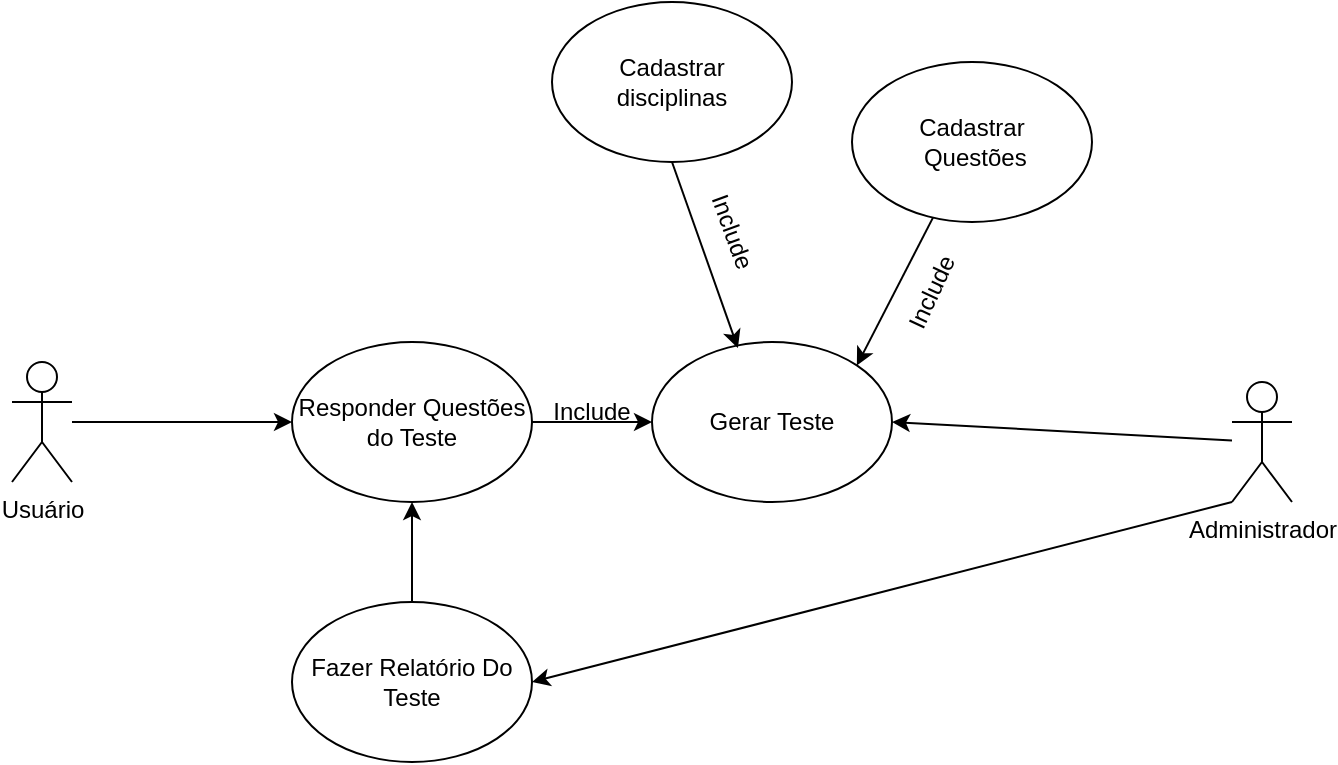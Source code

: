 <mxfile version="21.1.7" type="github">
  <diagram name="Página-1" id="ZUgWmiY-DHRghAnXG5Ju">
    <mxGraphModel dx="880" dy="1653" grid="1" gridSize="10" guides="1" tooltips="1" connect="1" arrows="1" fold="1" page="1" pageScale="1" pageWidth="827" pageHeight="1169" math="0" shadow="0">
      <root>
        <mxCell id="0" />
        <mxCell id="1" parent="0" />
        <mxCell id="Q9_l1EO83hs2iSmNuz1i-9" value="" style="edgeStyle=orthogonalEdgeStyle;rounded=0;orthogonalLoop=1;jettySize=auto;html=1;" edge="1" parent="1" source="Q9_l1EO83hs2iSmNuz1i-1" target="Q9_l1EO83hs2iSmNuz1i-7">
          <mxGeometry relative="1" as="geometry" />
        </mxCell>
        <mxCell id="Q9_l1EO83hs2iSmNuz1i-1" value="Usuário" style="shape=umlActor;verticalLabelPosition=bottom;verticalAlign=top;html=1;outlineConnect=0;" vertex="1" parent="1">
          <mxGeometry x="110" y="150" width="30" height="60" as="geometry" />
        </mxCell>
        <mxCell id="Q9_l1EO83hs2iSmNuz1i-2" value="Administrador" style="shape=umlActor;verticalLabelPosition=bottom;verticalAlign=top;html=1;outlineConnect=0;" vertex="1" parent="1">
          <mxGeometry x="720" y="160" width="30" height="60" as="geometry" />
        </mxCell>
        <mxCell id="Q9_l1EO83hs2iSmNuz1i-3" value="Cadastrar &lt;br&gt;disciplinas" style="ellipse;whiteSpace=wrap;html=1;" vertex="1" parent="1">
          <mxGeometry x="380" y="-30" width="120" height="80" as="geometry" />
        </mxCell>
        <mxCell id="Q9_l1EO83hs2iSmNuz1i-5" value="Gerar Teste" style="ellipse;whiteSpace=wrap;html=1;" vertex="1" parent="1">
          <mxGeometry x="430" y="140" width="120" height="80" as="geometry" />
        </mxCell>
        <mxCell id="Q9_l1EO83hs2iSmNuz1i-18" value="" style="edgeStyle=orthogonalEdgeStyle;rounded=0;orthogonalLoop=1;jettySize=auto;html=1;" edge="1" parent="1" source="Q9_l1EO83hs2iSmNuz1i-7" target="Q9_l1EO83hs2iSmNuz1i-5">
          <mxGeometry relative="1" as="geometry" />
        </mxCell>
        <mxCell id="Q9_l1EO83hs2iSmNuz1i-7" value="Responder Questões do Teste" style="ellipse;whiteSpace=wrap;html=1;" vertex="1" parent="1">
          <mxGeometry x="250" y="140" width="120" height="80" as="geometry" />
        </mxCell>
        <mxCell id="Q9_l1EO83hs2iSmNuz1i-14" value="" style="edgeStyle=orthogonalEdgeStyle;rounded=0;orthogonalLoop=1;jettySize=auto;html=1;" edge="1" parent="1" source="Q9_l1EO83hs2iSmNuz1i-13" target="Q9_l1EO83hs2iSmNuz1i-7">
          <mxGeometry relative="1" as="geometry" />
        </mxCell>
        <mxCell id="Q9_l1EO83hs2iSmNuz1i-13" value="Fazer Relatório Do Teste" style="ellipse;whiteSpace=wrap;html=1;" vertex="1" parent="1">
          <mxGeometry x="250" y="270" width="120" height="80" as="geometry" />
        </mxCell>
        <mxCell id="Q9_l1EO83hs2iSmNuz1i-15" value="Cadastrar&lt;br&gt;&amp;nbsp;Questões" style="ellipse;whiteSpace=wrap;html=1;" vertex="1" parent="1">
          <mxGeometry x="530" width="120" height="80" as="geometry" />
        </mxCell>
        <mxCell id="Q9_l1EO83hs2iSmNuz1i-16" value="" style="endArrow=classic;html=1;rounded=0;entryX=0.358;entryY=0.038;entryDx=0;entryDy=0;entryPerimeter=0;exitX=0.5;exitY=1;exitDx=0;exitDy=0;" edge="1" parent="1" source="Q9_l1EO83hs2iSmNuz1i-3" target="Q9_l1EO83hs2iSmNuz1i-5">
          <mxGeometry width="50" height="50" relative="1" as="geometry">
            <mxPoint x="400" y="160" as="sourcePoint" />
            <mxPoint x="450" y="110" as="targetPoint" />
          </mxGeometry>
        </mxCell>
        <mxCell id="Q9_l1EO83hs2iSmNuz1i-17" value="" style="endArrow=classic;html=1;rounded=0;entryX=1;entryY=0;entryDx=0;entryDy=0;" edge="1" parent="1" source="Q9_l1EO83hs2iSmNuz1i-15" target="Q9_l1EO83hs2iSmNuz1i-5">
          <mxGeometry width="50" height="50" relative="1" as="geometry">
            <mxPoint x="400" y="160" as="sourcePoint" />
            <mxPoint x="450" y="110" as="targetPoint" />
          </mxGeometry>
        </mxCell>
        <mxCell id="Q9_l1EO83hs2iSmNuz1i-19" value="" style="endArrow=classic;html=1;rounded=0;entryX=1;entryY=0.5;entryDx=0;entryDy=0;" edge="1" parent="1" source="Q9_l1EO83hs2iSmNuz1i-2" target="Q9_l1EO83hs2iSmNuz1i-5">
          <mxGeometry width="50" height="50" relative="1" as="geometry">
            <mxPoint x="390" y="190" as="sourcePoint" />
            <mxPoint x="440" y="140" as="targetPoint" />
          </mxGeometry>
        </mxCell>
        <mxCell id="Q9_l1EO83hs2iSmNuz1i-20" value="" style="endArrow=classic;html=1;rounded=0;exitX=0;exitY=1;exitDx=0;exitDy=0;exitPerimeter=0;entryX=1;entryY=0.5;entryDx=0;entryDy=0;" edge="1" parent="1" source="Q9_l1EO83hs2iSmNuz1i-2" target="Q9_l1EO83hs2iSmNuz1i-13">
          <mxGeometry width="50" height="50" relative="1" as="geometry">
            <mxPoint x="390" y="190" as="sourcePoint" />
            <mxPoint x="440" y="140" as="targetPoint" />
          </mxGeometry>
        </mxCell>
        <mxCell id="Q9_l1EO83hs2iSmNuz1i-21" value="Include" style="text;html=1;strokeColor=none;fillColor=none;align=center;verticalAlign=middle;whiteSpace=wrap;rounded=0;rotation=70;" vertex="1" parent="1">
          <mxGeometry x="440" y="70" width="60" height="30" as="geometry" />
        </mxCell>
        <mxCell id="Q9_l1EO83hs2iSmNuz1i-22" value="Include" style="text;html=1;strokeColor=none;fillColor=none;align=center;verticalAlign=middle;whiteSpace=wrap;rounded=0;rotation=-65;" vertex="1" parent="1">
          <mxGeometry x="540" y="100" width="60" height="30" as="geometry" />
        </mxCell>
        <mxCell id="Q9_l1EO83hs2iSmNuz1i-23" value="Include" style="text;html=1;strokeColor=none;fillColor=none;align=center;verticalAlign=middle;whiteSpace=wrap;rounded=0;rotation=0;" vertex="1" parent="1">
          <mxGeometry x="370" y="160" width="60" height="30" as="geometry" />
        </mxCell>
      </root>
    </mxGraphModel>
  </diagram>
</mxfile>
